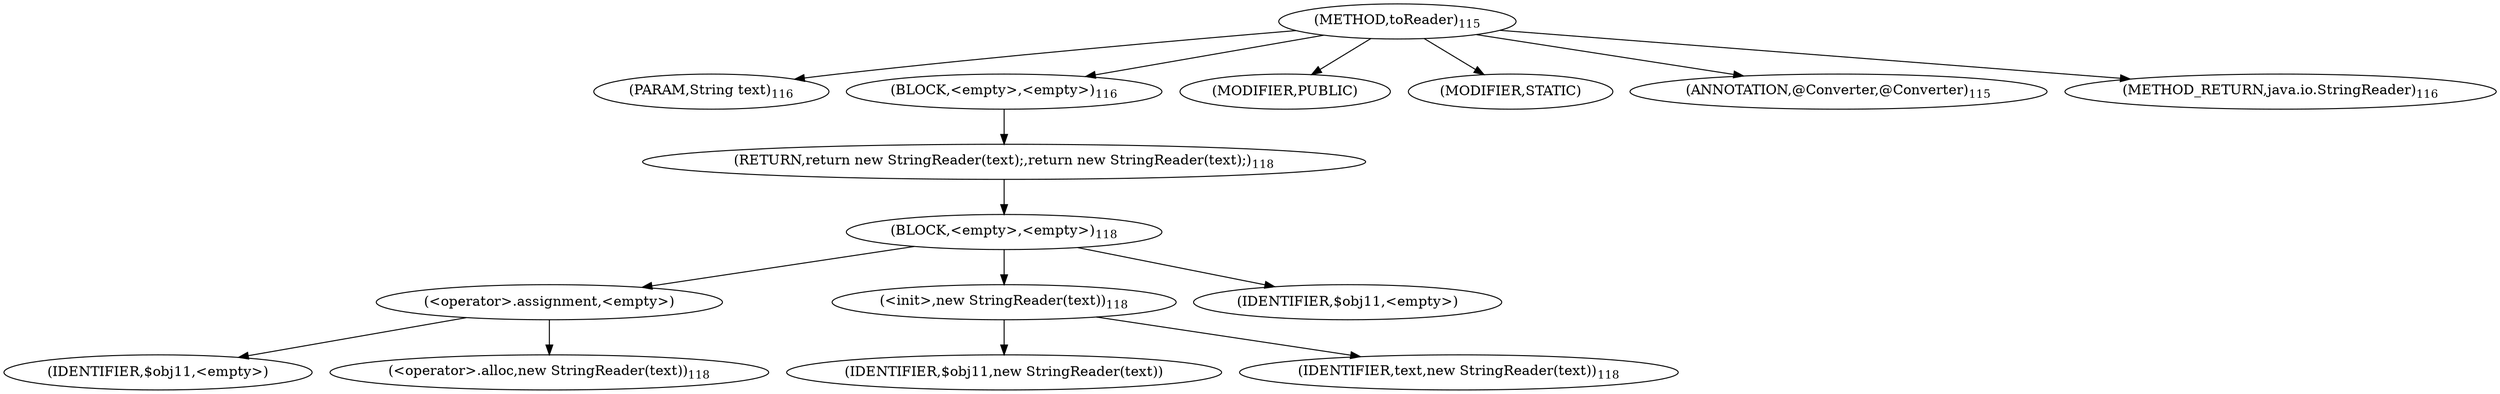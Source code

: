 digraph "toReader" {  
"187" [label = <(METHOD,toReader)<SUB>115</SUB>> ]
"188" [label = <(PARAM,String text)<SUB>116</SUB>> ]
"189" [label = <(BLOCK,&lt;empty&gt;,&lt;empty&gt;)<SUB>116</SUB>> ]
"190" [label = <(RETURN,return new StringReader(text);,return new StringReader(text);)<SUB>118</SUB>> ]
"191" [label = <(BLOCK,&lt;empty&gt;,&lt;empty&gt;)<SUB>118</SUB>> ]
"192" [label = <(&lt;operator&gt;.assignment,&lt;empty&gt;)> ]
"193" [label = <(IDENTIFIER,$obj11,&lt;empty&gt;)> ]
"194" [label = <(&lt;operator&gt;.alloc,new StringReader(text))<SUB>118</SUB>> ]
"195" [label = <(&lt;init&gt;,new StringReader(text))<SUB>118</SUB>> ]
"196" [label = <(IDENTIFIER,$obj11,new StringReader(text))> ]
"197" [label = <(IDENTIFIER,text,new StringReader(text))<SUB>118</SUB>> ]
"198" [label = <(IDENTIFIER,$obj11,&lt;empty&gt;)> ]
"199" [label = <(MODIFIER,PUBLIC)> ]
"200" [label = <(MODIFIER,STATIC)> ]
"201" [label = <(ANNOTATION,@Converter,@Converter)<SUB>115</SUB>> ]
"202" [label = <(METHOD_RETURN,java.io.StringReader)<SUB>116</SUB>> ]
  "187" -> "188" 
  "187" -> "189" 
  "187" -> "199" 
  "187" -> "200" 
  "187" -> "201" 
  "187" -> "202" 
  "189" -> "190" 
  "190" -> "191" 
  "191" -> "192" 
  "191" -> "195" 
  "191" -> "198" 
  "192" -> "193" 
  "192" -> "194" 
  "195" -> "196" 
  "195" -> "197" 
}
